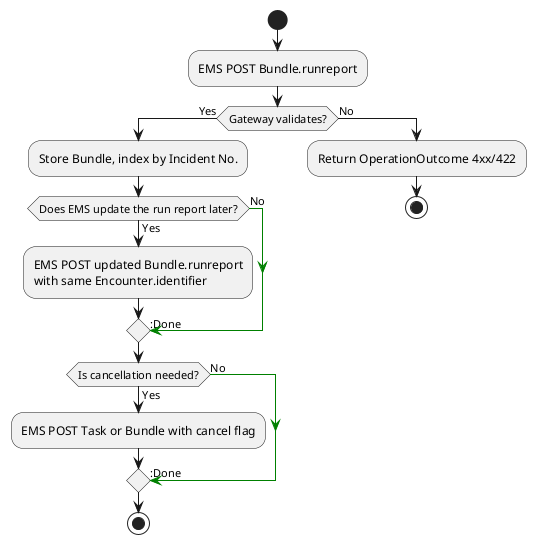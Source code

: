 @startuml
start
:EMS POST Bundle.runreport;
if (Gateway validates?) then (Yes)
  :Store Bundle, index by Incident No.;
  if (Does EMS update the run report later?) then (Yes)
    :EMS POST updated Bundle.runreport\nwith same Encounter.identifier;
  else (No)
    -[#green]-> :Done;
  endif
  if (Is cancellation needed?) then (Yes)
    :EMS POST Task or Bundle with cancel flag;
  else (No)
    -[#green]-> :Done;
  endif
  stop
else (No)
  :Return OperationOutcome 4xx/422;
  stop
endif
@enduml